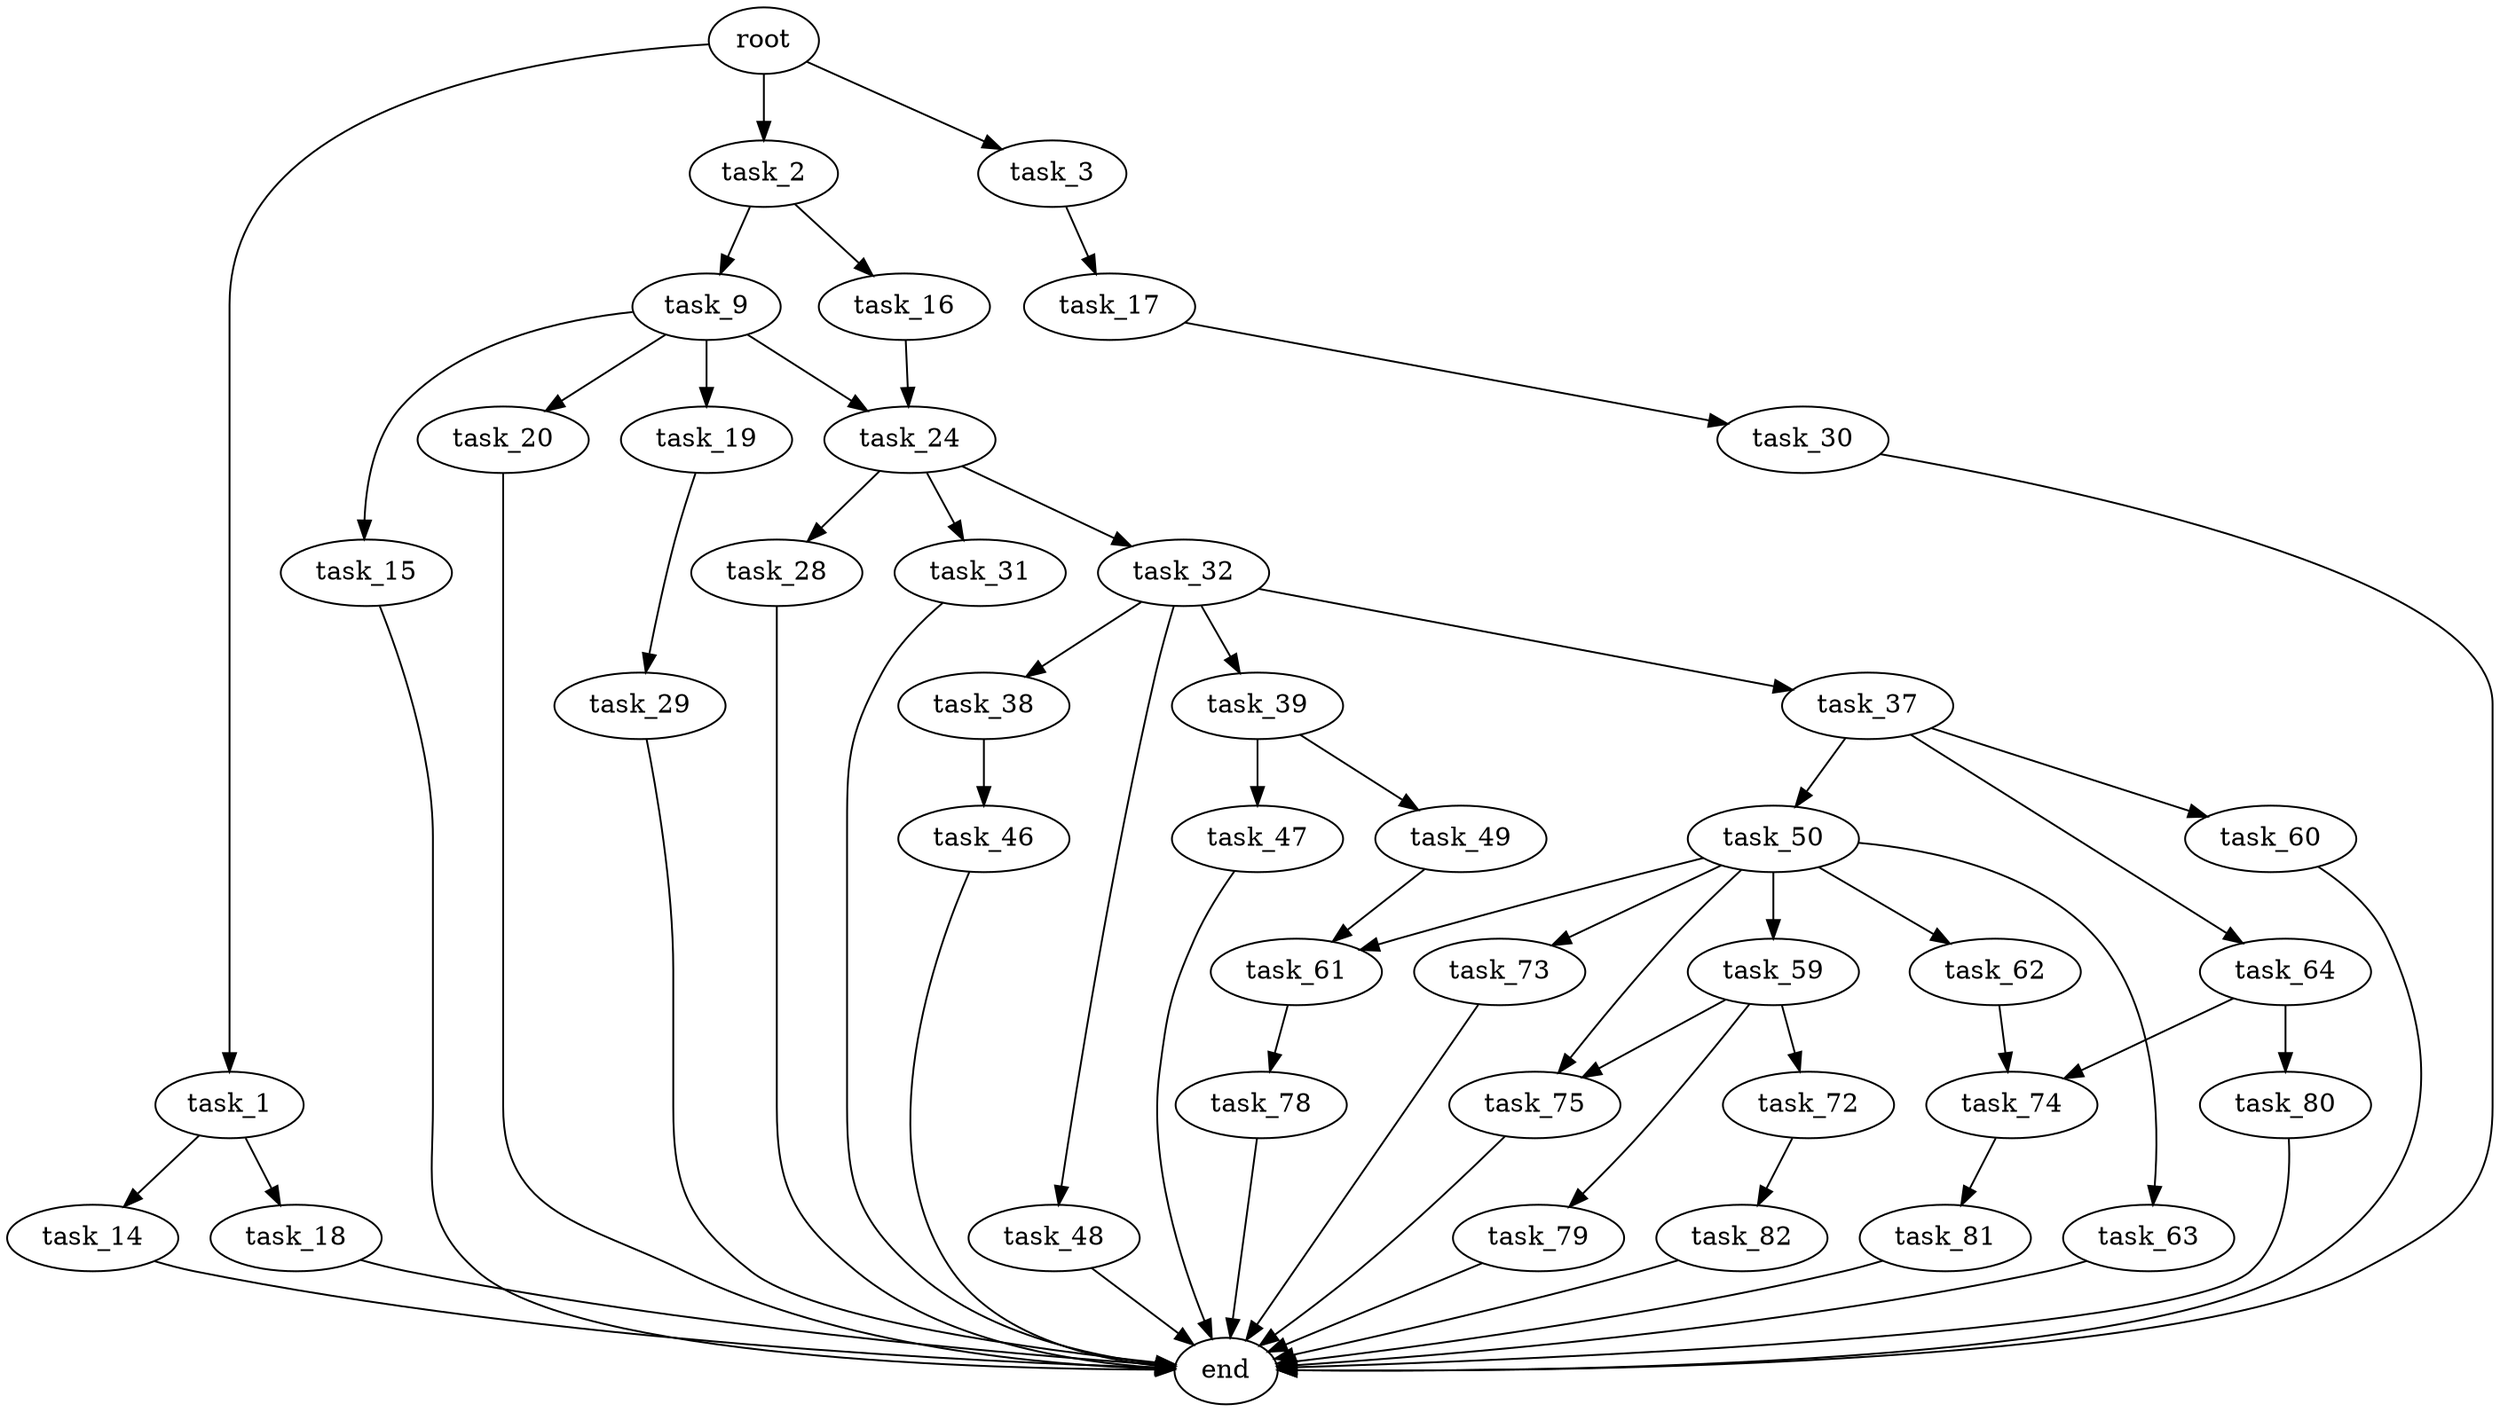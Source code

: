 digraph G {
  root [size="0.000000"];
  task_1 [size="40094629059.000000"];
  task_2 [size="231928233984.000000"];
  task_3 [size="231928233984.000000"];
  task_9 [size="8589934592.000000"];
  task_14 [size="272006431842.000000"];
  task_15 [size="1031537468.000000"];
  task_16 [size="8589934592.000000"];
  task_17 [size="2066363239.000000"];
  task_18 [size="2008062784.000000"];
  task_19 [size="48863838682.000000"];
  task_20 [size="231928233984.000000"];
  task_24 [size="403684229599.000000"];
  task_28 [size="782757789696.000000"];
  task_29 [size="32794210125.000000"];
  task_30 [size="782757789696.000000"];
  task_31 [size="23245051719.000000"];
  task_32 [size="231928233984.000000"];
  task_37 [size="134217728000.000000"];
  task_38 [size="850167842167.000000"];
  task_39 [size="6779189310.000000"];
  task_46 [size="368293445632.000000"];
  task_47 [size="1225202264.000000"];
  task_48 [size="24577146477.000000"];
  task_49 [size="13915663382.000000"];
  task_50 [size="8589934592.000000"];
  task_59 [size="549755813888.000000"];
  task_60 [size="1989757423.000000"];
  task_61 [size="72757910394.000000"];
  task_62 [size="549755813888.000000"];
  task_63 [size="197839411380.000000"];
  task_64 [size="1594447136.000000"];
  task_72 [size="20267225990.000000"];
  task_73 [size="50634689169.000000"];
  task_74 [size="390529330793.000000"];
  task_75 [size="1000709814864.000000"];
  task_78 [size="5239653586.000000"];
  task_79 [size="68719476736.000000"];
  task_80 [size="68719476736.000000"];
  task_81 [size="6850864406.000000"];
  task_82 [size="672165244277.000000"];
  end [size="0.000000"];

  root -> task_1 [size="1.000000"];
  root -> task_2 [size="1.000000"];
  root -> task_3 [size="1.000000"];
  task_1 -> task_14 [size="33554432.000000"];
  task_1 -> task_18 [size="33554432.000000"];
  task_2 -> task_9 [size="301989888.000000"];
  task_2 -> task_16 [size="301989888.000000"];
  task_3 -> task_17 [size="301989888.000000"];
  task_9 -> task_15 [size="33554432.000000"];
  task_9 -> task_19 [size="33554432.000000"];
  task_9 -> task_20 [size="33554432.000000"];
  task_9 -> task_24 [size="33554432.000000"];
  task_14 -> end [size="1.000000"];
  task_15 -> end [size="1.000000"];
  task_16 -> task_24 [size="33554432.000000"];
  task_17 -> task_30 [size="209715200.000000"];
  task_18 -> end [size="1.000000"];
  task_19 -> task_29 [size="838860800.000000"];
  task_20 -> end [size="1.000000"];
  task_24 -> task_28 [size="411041792.000000"];
  task_24 -> task_31 [size="411041792.000000"];
  task_24 -> task_32 [size="411041792.000000"];
  task_28 -> end [size="1.000000"];
  task_29 -> end [size="1.000000"];
  task_30 -> end [size="1.000000"];
  task_31 -> end [size="1.000000"];
  task_32 -> task_37 [size="301989888.000000"];
  task_32 -> task_38 [size="301989888.000000"];
  task_32 -> task_39 [size="301989888.000000"];
  task_32 -> task_48 [size="301989888.000000"];
  task_37 -> task_50 [size="209715200.000000"];
  task_37 -> task_60 [size="209715200.000000"];
  task_37 -> task_64 [size="209715200.000000"];
  task_38 -> task_46 [size="679477248.000000"];
  task_39 -> task_47 [size="134217728.000000"];
  task_39 -> task_49 [size="134217728.000000"];
  task_46 -> end [size="1.000000"];
  task_47 -> end [size="1.000000"];
  task_48 -> end [size="1.000000"];
  task_49 -> task_61 [size="301989888.000000"];
  task_50 -> task_59 [size="33554432.000000"];
  task_50 -> task_61 [size="33554432.000000"];
  task_50 -> task_62 [size="33554432.000000"];
  task_50 -> task_63 [size="33554432.000000"];
  task_50 -> task_73 [size="33554432.000000"];
  task_50 -> task_75 [size="33554432.000000"];
  task_59 -> task_72 [size="536870912.000000"];
  task_59 -> task_75 [size="536870912.000000"];
  task_59 -> task_79 [size="536870912.000000"];
  task_60 -> end [size="1.000000"];
  task_61 -> task_78 [size="134217728.000000"];
  task_62 -> task_74 [size="536870912.000000"];
  task_63 -> end [size="1.000000"];
  task_64 -> task_74 [size="75497472.000000"];
  task_64 -> task_80 [size="75497472.000000"];
  task_72 -> task_82 [size="679477248.000000"];
  task_73 -> end [size="1.000000"];
  task_74 -> task_81 [size="301989888.000000"];
  task_75 -> end [size="1.000000"];
  task_78 -> end [size="1.000000"];
  task_79 -> end [size="1.000000"];
  task_80 -> end [size="1.000000"];
  task_81 -> end [size="1.000000"];
  task_82 -> end [size="1.000000"];
}
